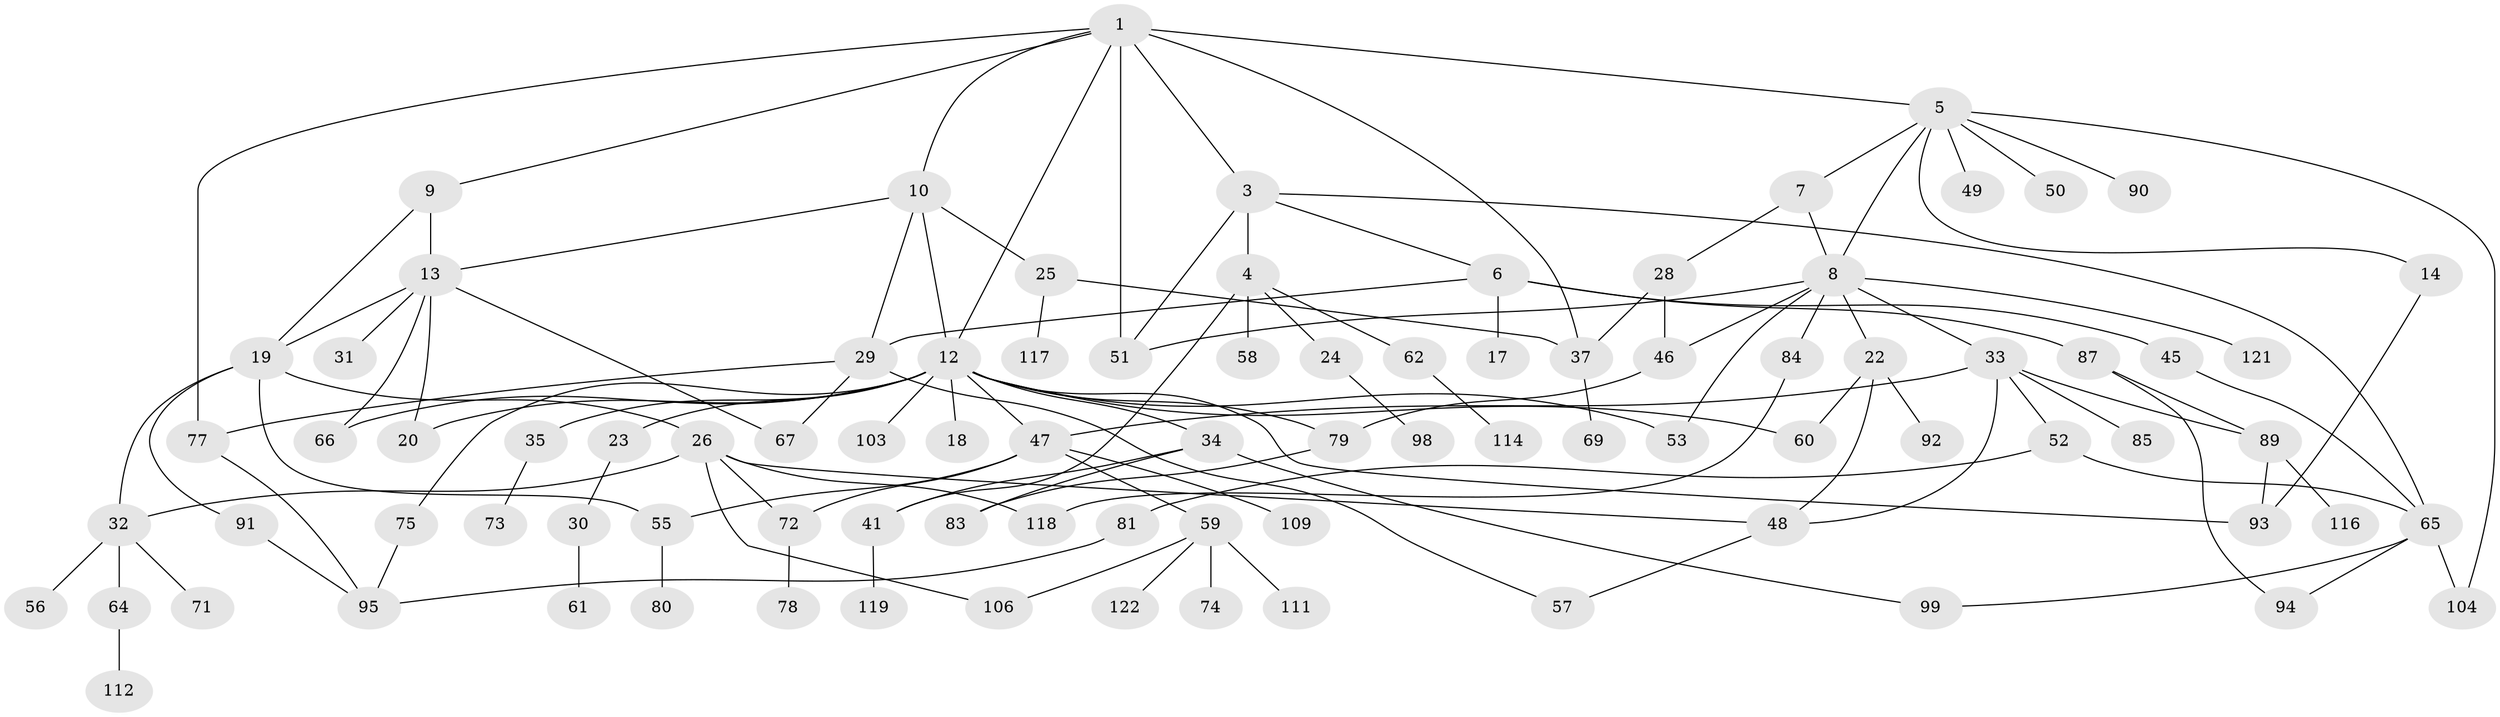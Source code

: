 // Generated by graph-tools (version 1.1) at 2025/23/03/03/25 07:23:35]
// undirected, 89 vertices, 127 edges
graph export_dot {
graph [start="1"]
  node [color=gray90,style=filled];
  1 [super="+2"];
  3 [super="+86"];
  4 [super="+100"];
  5 [super="+21"];
  6 [super="+11"];
  7 [super="+108"];
  8 [super="+27"];
  9;
  10;
  12 [super="+16"];
  13 [super="+15"];
  14;
  17;
  18;
  19 [super="+70"];
  20 [super="+43"];
  22 [super="+76"];
  23;
  24;
  25 [super="+63"];
  26 [super="+39"];
  28 [super="+44"];
  29 [super="+40"];
  30;
  31;
  32 [super="+38"];
  33 [super="+42"];
  34 [super="+36"];
  35;
  37 [super="+82"];
  41;
  45;
  46 [super="+68"];
  47 [super="+54"];
  48 [super="+105"];
  49;
  50;
  51;
  52;
  53;
  55;
  56;
  57;
  58;
  59 [super="+97"];
  60;
  61;
  62;
  64 [super="+101"];
  65 [super="+102"];
  66 [super="+113"];
  67 [super="+115"];
  69;
  71;
  72;
  73;
  74;
  75;
  77;
  78 [super="+123"];
  79 [super="+96"];
  80;
  81;
  83;
  84;
  85;
  87 [super="+88"];
  89 [super="+107"];
  90;
  91;
  92;
  93 [super="+110"];
  94;
  95 [super="+120"];
  98;
  99;
  103;
  104;
  106;
  109;
  111;
  112;
  114;
  116;
  117;
  118;
  119;
  121;
  122;
  1 -- 9;
  1 -- 12;
  1 -- 77;
  1 -- 3 [weight=2];
  1 -- 51;
  1 -- 37;
  1 -- 5;
  1 -- 10;
  3 -- 4 [weight=2];
  3 -- 6;
  3 -- 65;
  3 -- 51;
  4 -- 24;
  4 -- 58;
  4 -- 62;
  4 -- 41;
  5 -- 7;
  5 -- 8;
  5 -- 14;
  5 -- 90;
  5 -- 104;
  5 -- 49;
  5 -- 50;
  6 -- 17;
  6 -- 29;
  6 -- 87;
  6 -- 45;
  7 -- 28;
  7 -- 8;
  8 -- 22;
  8 -- 84;
  8 -- 33 [weight=2];
  8 -- 51;
  8 -- 53;
  8 -- 121;
  8 -- 46;
  9 -- 13;
  9 -- 19;
  10 -- 25;
  10 -- 12;
  10 -- 13;
  10 -- 29;
  12 -- 60;
  12 -- 79;
  12 -- 53;
  12 -- 34;
  12 -- 35;
  12 -- 66;
  12 -- 103;
  12 -- 75;
  12 -- 47;
  12 -- 18;
  12 -- 20;
  12 -- 23;
  12 -- 93;
  13 -- 20;
  13 -- 66;
  13 -- 19;
  13 -- 31;
  13 -- 67;
  14 -- 93;
  19 -- 26;
  19 -- 91;
  19 -- 55;
  19 -- 32;
  22 -- 92;
  22 -- 60;
  22 -- 48;
  23 -- 30;
  24 -- 98;
  25 -- 117;
  25 -- 37;
  26 -- 32;
  26 -- 118;
  26 -- 48;
  26 -- 72;
  26 -- 106;
  28 -- 46;
  28 -- 37;
  29 -- 77;
  29 -- 57;
  29 -- 67;
  30 -- 61;
  32 -- 71;
  32 -- 64;
  32 -- 56;
  33 -- 47;
  33 -- 85;
  33 -- 89;
  33 -- 48;
  33 -- 52;
  34 -- 41;
  34 -- 83;
  34 -- 99;
  35 -- 73;
  37 -- 69;
  41 -- 119;
  45 -- 65;
  46 -- 79;
  47 -- 55;
  47 -- 72;
  47 -- 59;
  47 -- 109;
  48 -- 57;
  52 -- 81;
  52 -- 65;
  55 -- 80;
  59 -- 74;
  59 -- 111;
  59 -- 106;
  59 -- 122;
  62 -- 114;
  64 -- 112;
  65 -- 104;
  65 -- 99;
  65 -- 94;
  72 -- 78;
  75 -- 95;
  77 -- 95;
  79 -- 83;
  81 -- 95;
  84 -- 118;
  87 -- 94;
  87 -- 89;
  89 -- 93;
  89 -- 116;
  91 -- 95;
}
